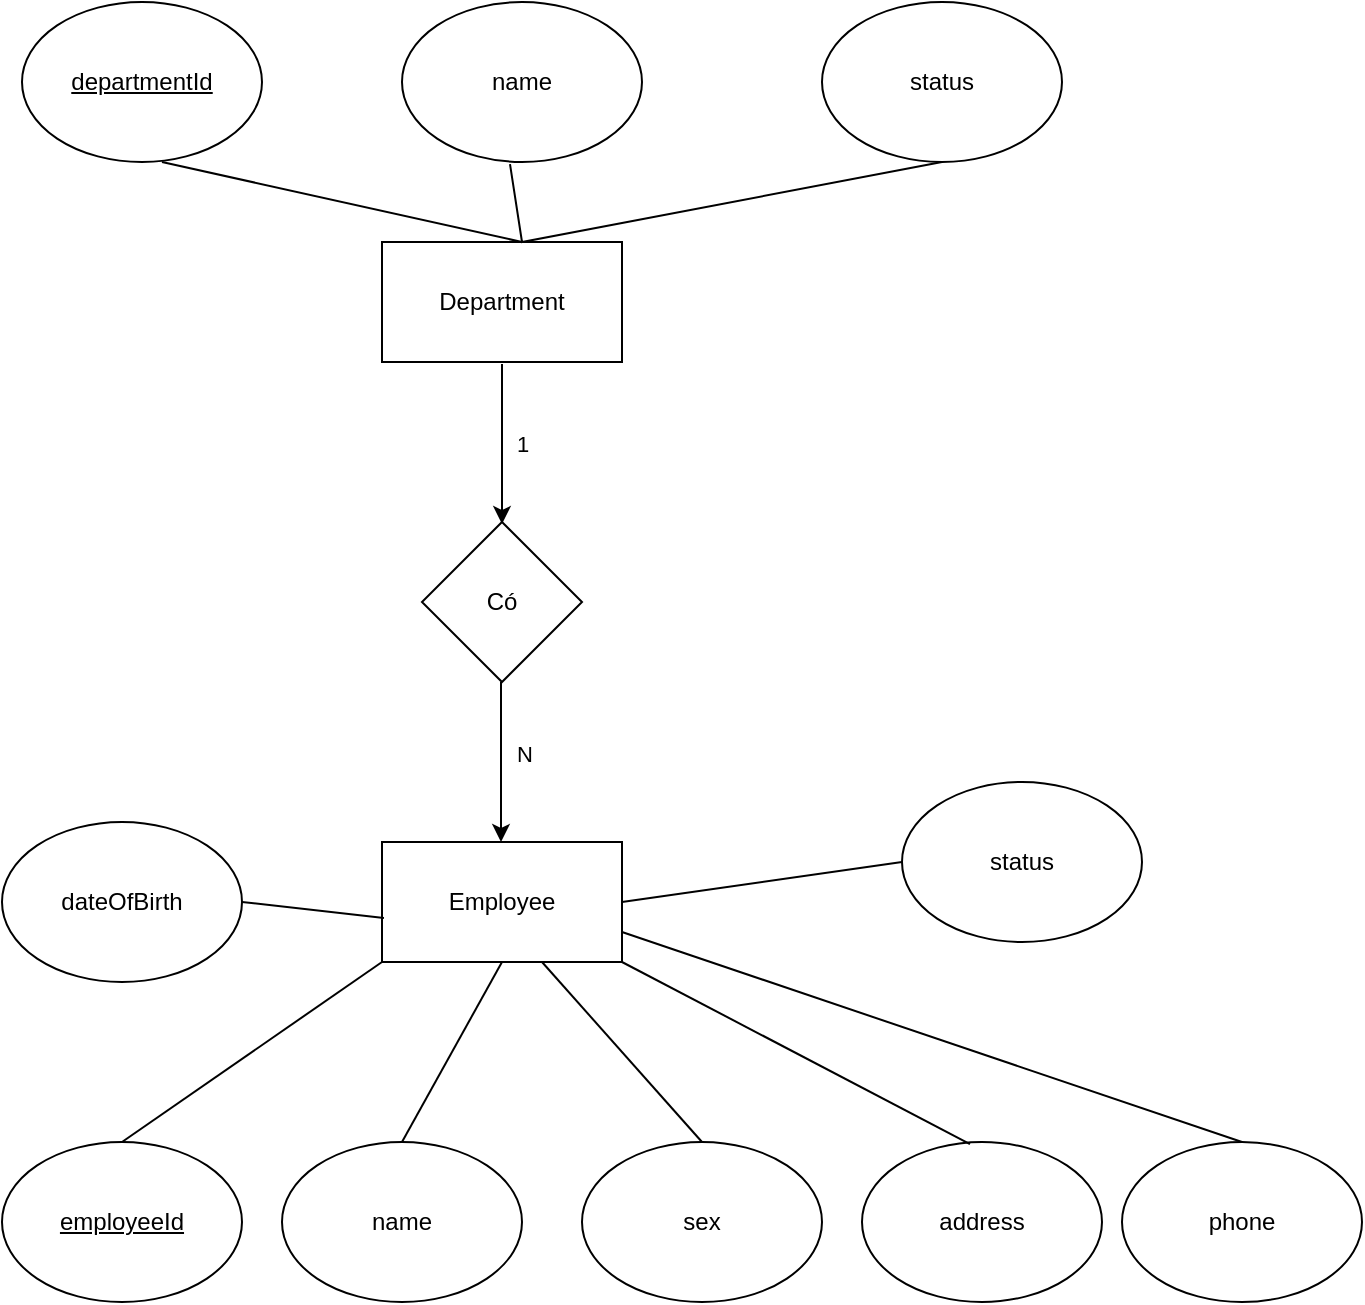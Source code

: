 <mxfile version="24.4.8" type="device">
  <diagram name="Trang-1" id="_ZgqYXp_hxllRHMwkKHh">
    <mxGraphModel dx="1434" dy="756" grid="1" gridSize="10" guides="1" tooltips="1" connect="1" arrows="1" fold="1" page="1" pageScale="1" pageWidth="827" pageHeight="1169" math="0" shadow="0">
      <root>
        <mxCell id="0" />
        <mxCell id="1" parent="0" />
        <mxCell id="4JWdzelT5IVzxTuJcsom-5" value="1" style="edgeStyle=orthogonalEdgeStyle;rounded=0;orthogonalLoop=1;jettySize=auto;html=1;exitX=0.5;exitY=1;exitDx=0;exitDy=0;entryX=0.5;entryY=0;entryDx=0;entryDy=0;" edge="1" parent="1">
          <mxGeometry y="10" relative="1" as="geometry">
            <mxPoint x="290" y="231" as="sourcePoint" />
            <mxPoint x="290" y="311" as="targetPoint" />
            <mxPoint as="offset" />
          </mxGeometry>
        </mxCell>
        <mxCell id="4JWdzelT5IVzxTuJcsom-1" value="Department" style="rounded=0;whiteSpace=wrap;html=1;" vertex="1" parent="1">
          <mxGeometry x="230" y="170" width="120" height="60" as="geometry" />
        </mxCell>
        <mxCell id="4JWdzelT5IVzxTuJcsom-2" value="Employee" style="rounded=0;whiteSpace=wrap;html=1;" vertex="1" parent="1">
          <mxGeometry x="230" y="470" width="120" height="60" as="geometry" />
        </mxCell>
        <mxCell id="4JWdzelT5IVzxTuJcsom-3" value="Có" style="rhombus;whiteSpace=wrap;html=1;" vertex="1" parent="1">
          <mxGeometry x="250" y="310" width="80" height="80" as="geometry" />
        </mxCell>
        <mxCell id="4JWdzelT5IVzxTuJcsom-6" style="edgeStyle=orthogonalEdgeStyle;rounded=0;orthogonalLoop=1;jettySize=auto;html=1;exitX=0.5;exitY=1;exitDx=0;exitDy=0;entryX=0.5;entryY=0;entryDx=0;entryDy=0;" edge="1" parent="1">
          <mxGeometry relative="1" as="geometry">
            <mxPoint x="289.5" y="390" as="sourcePoint" />
            <mxPoint x="289.5" y="470" as="targetPoint" />
          </mxGeometry>
        </mxCell>
        <mxCell id="4JWdzelT5IVzxTuJcsom-8" value="N" style="edgeLabel;html=1;align=center;verticalAlign=middle;resizable=0;points=[];" vertex="1" connectable="0" parent="4JWdzelT5IVzxTuJcsom-6">
          <mxGeometry x="-0.1" y="4" relative="1" as="geometry">
            <mxPoint x="7" as="offset" />
          </mxGeometry>
        </mxCell>
        <mxCell id="4JWdzelT5IVzxTuJcsom-9" value="&lt;u&gt;departmentId&lt;/u&gt;" style="ellipse;whiteSpace=wrap;html=1;" vertex="1" parent="1">
          <mxGeometry x="50" y="50" width="120" height="80" as="geometry" />
        </mxCell>
        <mxCell id="4JWdzelT5IVzxTuJcsom-10" value="name" style="ellipse;whiteSpace=wrap;html=1;" vertex="1" parent="1">
          <mxGeometry x="240" y="50" width="120" height="80" as="geometry" />
        </mxCell>
        <mxCell id="4JWdzelT5IVzxTuJcsom-11" value="status" style="ellipse;whiteSpace=wrap;html=1;" vertex="1" parent="1">
          <mxGeometry x="450" y="50" width="120" height="80" as="geometry" />
        </mxCell>
        <mxCell id="4JWdzelT5IVzxTuJcsom-12" value="" style="endArrow=none;html=1;rounded=0;exitX=0.45;exitY=1.013;exitDx=0;exitDy=0;exitPerimeter=0;" edge="1" parent="1" source="4JWdzelT5IVzxTuJcsom-10">
          <mxGeometry width="50" height="50" relative="1" as="geometry">
            <mxPoint x="390" y="210" as="sourcePoint" />
            <mxPoint x="510" y="130" as="targetPoint" />
            <Array as="points">
              <mxPoint x="300" y="170" />
            </Array>
          </mxGeometry>
        </mxCell>
        <mxCell id="4JWdzelT5IVzxTuJcsom-13" value="" style="endArrow=none;html=1;rounded=0;" edge="1" parent="1">
          <mxGeometry width="50" height="50" relative="1" as="geometry">
            <mxPoint x="300" y="170" as="sourcePoint" />
            <mxPoint x="120" y="130" as="targetPoint" />
          </mxGeometry>
        </mxCell>
        <mxCell id="4JWdzelT5IVzxTuJcsom-14" value="&lt;u&gt;employeeId&lt;/u&gt;" style="ellipse;whiteSpace=wrap;html=1;" vertex="1" parent="1">
          <mxGeometry x="40" y="620" width="120" height="80" as="geometry" />
        </mxCell>
        <mxCell id="4JWdzelT5IVzxTuJcsom-15" value="name" style="ellipse;whiteSpace=wrap;html=1;" vertex="1" parent="1">
          <mxGeometry x="180" y="620" width="120" height="80" as="geometry" />
        </mxCell>
        <mxCell id="4JWdzelT5IVzxTuJcsom-16" value="sex" style="ellipse;whiteSpace=wrap;html=1;" vertex="1" parent="1">
          <mxGeometry x="330" y="620" width="120" height="80" as="geometry" />
        </mxCell>
        <mxCell id="4JWdzelT5IVzxTuJcsom-17" value="address" style="ellipse;whiteSpace=wrap;html=1;" vertex="1" parent="1">
          <mxGeometry x="470" y="620" width="120" height="80" as="geometry" />
        </mxCell>
        <mxCell id="4JWdzelT5IVzxTuJcsom-18" value="phone" style="ellipse;whiteSpace=wrap;html=1;" vertex="1" parent="1">
          <mxGeometry x="600" y="620" width="120" height="80" as="geometry" />
        </mxCell>
        <mxCell id="4JWdzelT5IVzxTuJcsom-19" value="status" style="ellipse;whiteSpace=wrap;html=1;" vertex="1" parent="1">
          <mxGeometry x="490" y="440" width="120" height="80" as="geometry" />
        </mxCell>
        <mxCell id="4JWdzelT5IVzxTuJcsom-20" value="dateOfBirth" style="ellipse;whiteSpace=wrap;html=1;" vertex="1" parent="1">
          <mxGeometry x="40" y="460" width="120" height="80" as="geometry" />
        </mxCell>
        <mxCell id="4JWdzelT5IVzxTuJcsom-21" value="" style="endArrow=none;html=1;rounded=0;entryX=1;entryY=0.5;entryDx=0;entryDy=0;exitX=0.008;exitY=0.633;exitDx=0;exitDy=0;exitPerimeter=0;" edge="1" parent="1" source="4JWdzelT5IVzxTuJcsom-2" target="4JWdzelT5IVzxTuJcsom-20">
          <mxGeometry width="50" height="50" relative="1" as="geometry">
            <mxPoint x="250" y="604" as="sourcePoint" />
            <mxPoint x="67" y="566" as="targetPoint" />
          </mxGeometry>
        </mxCell>
        <mxCell id="4JWdzelT5IVzxTuJcsom-22" value="" style="endArrow=none;html=1;rounded=0;entryX=0.5;entryY=0;entryDx=0;entryDy=0;exitX=0;exitY=1;exitDx=0;exitDy=0;" edge="1" parent="1" source="4JWdzelT5IVzxTuJcsom-2" target="4JWdzelT5IVzxTuJcsom-14">
          <mxGeometry width="50" height="50" relative="1" as="geometry">
            <mxPoint x="170.04" y="598" as="sourcePoint" />
            <mxPoint x="99.04" y="590" as="targetPoint" />
          </mxGeometry>
        </mxCell>
        <mxCell id="4JWdzelT5IVzxTuJcsom-23" value="" style="endArrow=none;html=1;rounded=0;entryX=0.5;entryY=0;entryDx=0;entryDy=0;exitX=0.5;exitY=1;exitDx=0;exitDy=0;" edge="1" parent="1" source="4JWdzelT5IVzxTuJcsom-2" target="4JWdzelT5IVzxTuJcsom-15">
          <mxGeometry width="50" height="50" relative="1" as="geometry">
            <mxPoint x="305" y="550" as="sourcePoint" />
            <mxPoint x="175" y="640" as="targetPoint" />
          </mxGeometry>
        </mxCell>
        <mxCell id="4JWdzelT5IVzxTuJcsom-24" value="" style="endArrow=none;html=1;rounded=0;entryX=0.5;entryY=0;entryDx=0;entryDy=0;" edge="1" parent="1" target="4JWdzelT5IVzxTuJcsom-16">
          <mxGeometry width="50" height="50" relative="1" as="geometry">
            <mxPoint x="310" y="530" as="sourcePoint" />
            <mxPoint x="320" y="650" as="targetPoint" />
          </mxGeometry>
        </mxCell>
        <mxCell id="4JWdzelT5IVzxTuJcsom-25" value="" style="endArrow=none;html=1;rounded=0;entryX=0.5;entryY=0;entryDx=0;entryDy=0;exitX=1;exitY=0.75;exitDx=0;exitDy=0;" edge="1" parent="1" source="4JWdzelT5IVzxTuJcsom-2" target="4JWdzelT5IVzxTuJcsom-18">
          <mxGeometry width="50" height="50" relative="1" as="geometry">
            <mxPoint x="730" y="530" as="sourcePoint" />
            <mxPoint x="600" y="620" as="targetPoint" />
          </mxGeometry>
        </mxCell>
        <mxCell id="4JWdzelT5IVzxTuJcsom-26" value="" style="endArrow=none;html=1;rounded=0;entryX=0.45;entryY=0.013;entryDx=0;entryDy=0;exitX=1;exitY=1;exitDx=0;exitDy=0;entryPerimeter=0;" edge="1" parent="1" source="4JWdzelT5IVzxTuJcsom-2" target="4JWdzelT5IVzxTuJcsom-17">
          <mxGeometry width="50" height="50" relative="1" as="geometry">
            <mxPoint x="580" y="570" as="sourcePoint" />
            <mxPoint x="450" y="660" as="targetPoint" />
          </mxGeometry>
        </mxCell>
        <mxCell id="4JWdzelT5IVzxTuJcsom-27" value="" style="endArrow=none;html=1;rounded=0;entryX=1;entryY=0.5;entryDx=0;entryDy=0;exitX=0;exitY=0.5;exitDx=0;exitDy=0;" edge="1" parent="1" source="4JWdzelT5IVzxTuJcsom-19" target="4JWdzelT5IVzxTuJcsom-2">
          <mxGeometry width="50" height="50" relative="1" as="geometry">
            <mxPoint x="480" y="450" as="sourcePoint" />
            <mxPoint x="350" y="540" as="targetPoint" />
          </mxGeometry>
        </mxCell>
      </root>
    </mxGraphModel>
  </diagram>
</mxfile>
